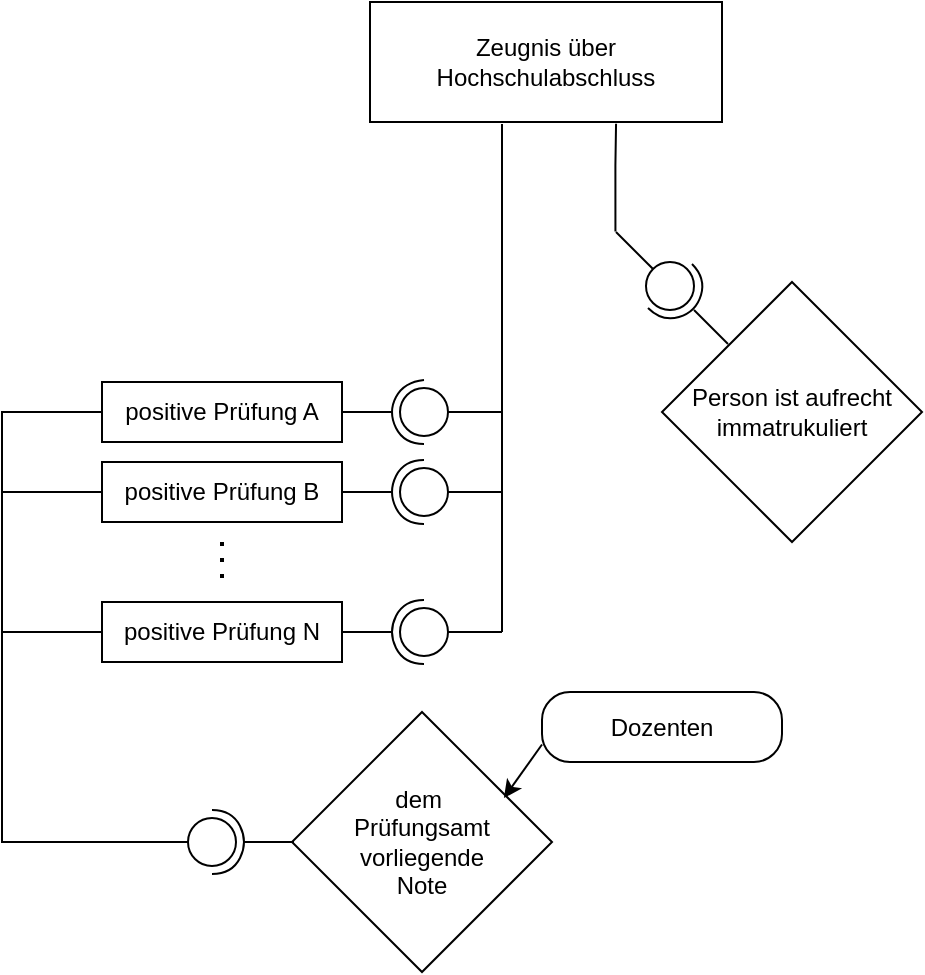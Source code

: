 <mxfile version="26.0.6">
  <diagram name="Page-1" id="w4Br4X8fiHlMywU7zGjp">
    <mxGraphModel dx="1026" dy="692" grid="1" gridSize="10" guides="1" tooltips="1" connect="1" arrows="1" fold="1" page="1" pageScale="1" pageWidth="827" pageHeight="1169" math="0" shadow="0">
      <root>
        <mxCell id="0" />
        <mxCell id="1" parent="0" />
        <mxCell id="FBOawsyxL3B5Fp3eW2MB-1" value="Zeugnis über Hochschulabschluss" style="rounded=0;whiteSpace=wrap;html=1;" parent="1" vertex="1">
          <mxGeometry x="294" y="70" width="176" height="60" as="geometry" />
        </mxCell>
        <mxCell id="FBOawsyxL3B5Fp3eW2MB-3" value="positive Prüfung A" style="rounded=0;whiteSpace=wrap;html=1;" parent="1" vertex="1">
          <mxGeometry x="160" y="260" width="120" height="30" as="geometry" />
        </mxCell>
        <mxCell id="FBOawsyxL3B5Fp3eW2MB-4" value="positive Prüfung B" style="rounded=0;whiteSpace=wrap;html=1;" parent="1" vertex="1">
          <mxGeometry x="160" y="300" width="120" height="30" as="geometry" />
        </mxCell>
        <mxCell id="FBOawsyxL3B5Fp3eW2MB-5" value="positive Prüfung N" style="rounded=0;whiteSpace=wrap;html=1;" parent="1" vertex="1">
          <mxGeometry x="160" y="370" width="120" height="30" as="geometry" />
        </mxCell>
        <mxCell id="FBOawsyxL3B5Fp3eW2MB-6" value="" style="group;resizable=0;cloneable=1;deletable=1;recursiveResize=0;movable=1;treeMoving=0;editable=1;rotatable=1;locked=0;connectable=1;rotation=90;" parent="1" vertex="1" connectable="0">
          <mxGeometry x="304" y="235" width="32" height="80" as="geometry" />
        </mxCell>
        <mxCell id="FBOawsyxL3B5Fp3eW2MB-7" value="" style="endArrow=none;html=1;rounded=0;snapToPoint=0;ignoreEdge=0;movable=0;deletable=0;cloneable=0;anchorPointDirection=1;" parent="FBOawsyxL3B5Fp3eW2MB-6" edge="1">
          <mxGeometry width="50" height="50" relative="1" as="geometry">
            <mxPoint x="-24" y="40" as="sourcePoint" />
            <mxPoint x="1" y="40" as="targetPoint" />
          </mxGeometry>
        </mxCell>
        <mxCell id="FBOawsyxL3B5Fp3eW2MB-8" value="" style="group;resizable=0;expand=0;deletable=0;editable=1;movable=0;rotatable=0;locked=0;connectable=0;recursiveResize=0;container=0;allowArrows=0;cloneable=0;rotation=90;" parent="FBOawsyxL3B5Fp3eW2MB-6" vertex="1" connectable="0">
          <mxGeometry x="-2" y="25" width="32" height="30" as="geometry" />
        </mxCell>
        <mxCell id="FBOawsyxL3B5Fp3eW2MB-9" value="" style="ellipse;whiteSpace=wrap;html=1;strokeWidth=1;resizable=0;movable=0;connectable=0;allowArrows=0;rotatable=0;cloneable=0;deletable=0;part=0;container=0;rotation=90;" parent="FBOawsyxL3B5Fp3eW2MB-8" vertex="1">
          <mxGeometry x="7" y="3" width="24" height="24" as="geometry" />
        </mxCell>
        <mxCell id="FBOawsyxL3B5Fp3eW2MB-10" value="" style="endArrow=none;html=1;rounded=0;curved=1;strokeWidth=1;bendable=0;comic=0;movable=0;cloneable=0;deletable=0;anchorPointDirection=1;fixDash=0;ignoreEdge=0;orthogonalLoop=0;orthogonal=0;arcSize=20;editable=0;" parent="FBOawsyxL3B5Fp3eW2MB-8" edge="1">
          <mxGeometry width="50" height="50" relative="1" as="geometry">
            <mxPoint x="19" y="-1" as="sourcePoint" />
            <mxPoint x="19" y="31" as="targetPoint" />
            <Array as="points">
              <mxPoint x="9" />
              <mxPoint x="1" y="15" />
              <mxPoint x="9" y="31" />
            </Array>
          </mxGeometry>
        </mxCell>
        <mxCell id="FBOawsyxL3B5Fp3eW2MB-11" value="" style="endArrow=none;html=1;rounded=0;entryX=0.5;entryY=0;entryDx=0;entryDy=0;movable=0;cloneable=0;deletable=0;" parent="FBOawsyxL3B5Fp3eW2MB-6" target="FBOawsyxL3B5Fp3eW2MB-8" edge="1">
          <mxGeometry width="50" height="50" relative="1" as="geometry">
            <mxPoint x="56" y="40" as="sourcePoint" />
            <mxPoint x="19" y="80" as="targetPoint" />
          </mxGeometry>
        </mxCell>
        <mxCell id="FBOawsyxL3B5Fp3eW2MB-13" value="" style="group;resizable=0;cloneable=1;deletable=1;recursiveResize=0;movable=1;treeMoving=0;editable=1;rotatable=1;locked=0;connectable=1;rotation=90;" parent="1" vertex="1" connectable="0">
          <mxGeometry x="304" y="275" width="32" height="80" as="geometry" />
        </mxCell>
        <mxCell id="FBOawsyxL3B5Fp3eW2MB-14" value="" style="endArrow=none;html=1;rounded=0;snapToPoint=0;ignoreEdge=0;movable=0;deletable=0;cloneable=0;anchorPointDirection=1;" parent="FBOawsyxL3B5Fp3eW2MB-13" edge="1">
          <mxGeometry width="50" height="50" relative="1" as="geometry">
            <mxPoint x="-24" y="40" as="sourcePoint" />
            <mxPoint x="1" y="40" as="targetPoint" />
          </mxGeometry>
        </mxCell>
        <mxCell id="FBOawsyxL3B5Fp3eW2MB-15" value="" style="group;resizable=0;expand=0;deletable=0;editable=1;movable=0;rotatable=0;locked=0;connectable=0;recursiveResize=0;container=0;allowArrows=0;cloneable=0;rotation=90;" parent="FBOawsyxL3B5Fp3eW2MB-13" vertex="1" connectable="0">
          <mxGeometry x="-2" y="25" width="32" height="30" as="geometry" />
        </mxCell>
        <mxCell id="FBOawsyxL3B5Fp3eW2MB-16" value="" style="ellipse;whiteSpace=wrap;html=1;strokeWidth=1;resizable=0;movable=0;connectable=0;allowArrows=0;rotatable=0;cloneable=0;deletable=0;part=0;container=0;rotation=90;" parent="FBOawsyxL3B5Fp3eW2MB-15" vertex="1">
          <mxGeometry x="7" y="3" width="24" height="24" as="geometry" />
        </mxCell>
        <mxCell id="FBOawsyxL3B5Fp3eW2MB-17" value="" style="endArrow=none;html=1;rounded=0;curved=1;strokeWidth=1;bendable=0;comic=0;movable=0;cloneable=0;deletable=0;anchorPointDirection=1;fixDash=0;ignoreEdge=0;orthogonalLoop=0;orthogonal=0;arcSize=20;editable=0;" parent="FBOawsyxL3B5Fp3eW2MB-15" edge="1">
          <mxGeometry width="50" height="50" relative="1" as="geometry">
            <mxPoint x="19" y="-1" as="sourcePoint" />
            <mxPoint x="19" y="31" as="targetPoint" />
            <Array as="points">
              <mxPoint x="9" y="-1" />
              <mxPoint x="1" y="15" />
              <mxPoint x="9" y="31" />
            </Array>
          </mxGeometry>
        </mxCell>
        <mxCell id="FBOawsyxL3B5Fp3eW2MB-18" value="" style="endArrow=none;html=1;rounded=0;entryX=0.5;entryY=0;entryDx=0;entryDy=0;movable=0;cloneable=0;deletable=0;" parent="FBOawsyxL3B5Fp3eW2MB-13" target="FBOawsyxL3B5Fp3eW2MB-15" edge="1">
          <mxGeometry width="50" height="50" relative="1" as="geometry">
            <mxPoint x="56" y="40" as="sourcePoint" />
            <mxPoint x="19" y="80" as="targetPoint" />
          </mxGeometry>
        </mxCell>
        <mxCell id="FBOawsyxL3B5Fp3eW2MB-20" value="" style="group;resizable=0;cloneable=1;deletable=1;recursiveResize=0;movable=1;treeMoving=0;editable=1;rotatable=1;locked=0;connectable=1;rotation=90;" parent="1" vertex="1" connectable="0">
          <mxGeometry x="304" y="345" width="32" height="80" as="geometry" />
        </mxCell>
        <mxCell id="FBOawsyxL3B5Fp3eW2MB-21" value="" style="endArrow=none;html=1;rounded=0;snapToPoint=0;ignoreEdge=0;movable=0;deletable=0;cloneable=0;anchorPointDirection=1;" parent="FBOawsyxL3B5Fp3eW2MB-20" edge="1">
          <mxGeometry width="50" height="50" relative="1" as="geometry">
            <mxPoint x="-24" y="40" as="sourcePoint" />
            <mxPoint x="1" y="40" as="targetPoint" />
          </mxGeometry>
        </mxCell>
        <mxCell id="FBOawsyxL3B5Fp3eW2MB-22" value="" style="group;resizable=0;expand=0;deletable=0;editable=1;movable=0;rotatable=0;locked=0;connectable=0;recursiveResize=0;container=0;allowArrows=0;cloneable=0;rotation=90;" parent="FBOawsyxL3B5Fp3eW2MB-20" vertex="1" connectable="0">
          <mxGeometry x="-2" y="25" width="32" height="30" as="geometry" />
        </mxCell>
        <mxCell id="FBOawsyxL3B5Fp3eW2MB-23" value="" style="ellipse;whiteSpace=wrap;html=1;strokeWidth=1;resizable=0;movable=0;connectable=0;allowArrows=0;rotatable=0;cloneable=0;deletable=0;part=0;container=0;rotation=90;" parent="FBOawsyxL3B5Fp3eW2MB-22" vertex="1">
          <mxGeometry x="7" y="3" width="24" height="24" as="geometry" />
        </mxCell>
        <mxCell id="FBOawsyxL3B5Fp3eW2MB-24" value="" style="endArrow=none;html=1;rounded=0;curved=1;strokeWidth=1;bendable=0;comic=0;movable=0;cloneable=0;deletable=0;anchorPointDirection=1;fixDash=0;ignoreEdge=0;orthogonalLoop=0;orthogonal=0;arcSize=20;editable=0;" parent="FBOawsyxL3B5Fp3eW2MB-22" edge="1">
          <mxGeometry width="50" height="50" relative="1" as="geometry">
            <mxPoint x="19" y="-1" as="sourcePoint" />
            <mxPoint x="19" y="31" as="targetPoint" />
            <Array as="points">
              <mxPoint x="9" y="-1" />
              <mxPoint x="1" y="15" />
              <mxPoint x="9" y="31" />
            </Array>
          </mxGeometry>
        </mxCell>
        <mxCell id="FBOawsyxL3B5Fp3eW2MB-25" value="" style="endArrow=none;html=1;rounded=0;entryX=0.5;entryY=0;entryDx=0;entryDy=0;movable=0;cloneable=0;deletable=0;" parent="FBOawsyxL3B5Fp3eW2MB-20" target="FBOawsyxL3B5Fp3eW2MB-22" edge="1">
          <mxGeometry width="50" height="50" relative="1" as="geometry">
            <mxPoint x="56" y="40" as="sourcePoint" />
            <mxPoint x="19" y="80" as="targetPoint" />
          </mxGeometry>
        </mxCell>
        <mxCell id="FBOawsyxL3B5Fp3eW2MB-27" value="" style="endArrow=none;dashed=1;html=1;dashPattern=1 3;strokeWidth=2;rounded=0;" parent="1" edge="1">
          <mxGeometry width="50" height="50" relative="1" as="geometry">
            <mxPoint x="220" y="340" as="sourcePoint" />
            <mxPoint x="220" y="360" as="targetPoint" />
          </mxGeometry>
        </mxCell>
        <mxCell id="FBOawsyxL3B5Fp3eW2MB-28" value="dem&amp;nbsp;&lt;div&gt;Prüfungsamt vorliegende&lt;div&gt;Note&lt;/div&gt;&lt;/div&gt;" style="rhombus;whiteSpace=wrap;html=1;" parent="1" vertex="1">
          <mxGeometry x="255" y="425.0" width="130" height="130" as="geometry" />
        </mxCell>
        <mxCell id="FBOawsyxL3B5Fp3eW2MB-36" style="edgeStyle=orthogonalEdgeStyle;rounded=0;orthogonalLoop=1;jettySize=auto;html=1;entryX=0;entryY=0.5;entryDx=0;entryDy=0;endArrow=none;endFill=0;" parent="1" source="FBOawsyxL3B5Fp3eW2MB-30" target="FBOawsyxL3B5Fp3eW2MB-3" edge="1">
          <mxGeometry relative="1" as="geometry">
            <Array as="points">
              <mxPoint x="110" y="490" />
              <mxPoint x="110" y="275" />
            </Array>
          </mxGeometry>
        </mxCell>
        <mxCell id="FBOawsyxL3B5Fp3eW2MB-30" value="" style="group;resizable=0;cloneable=1;deletable=1;recursiveResize=0;movable=1;treeMoving=0;editable=1;rotatable=1;locked=0;connectable=1;rotation=-90;" parent="1" vertex="1" connectable="0">
          <mxGeometry x="200" y="450" width="32" height="80" as="geometry" />
        </mxCell>
        <mxCell id="FBOawsyxL3B5Fp3eW2MB-31" value="" style="endArrow=none;html=1;rounded=0;snapToPoint=0;ignoreEdge=0;movable=0;deletable=0;cloneable=0;anchorPointDirection=1;" parent="FBOawsyxL3B5Fp3eW2MB-30" edge="1">
          <mxGeometry width="50" height="50" relative="1" as="geometry">
            <mxPoint x="56" y="40" as="sourcePoint" />
            <mxPoint x="31" y="40" as="targetPoint" />
          </mxGeometry>
        </mxCell>
        <mxCell id="FBOawsyxL3B5Fp3eW2MB-32" value="" style="group;resizable=0;expand=0;deletable=0;editable=1;movable=0;rotatable=0;locked=0;connectable=0;recursiveResize=0;container=0;allowArrows=0;cloneable=0;rotation=-90;" parent="FBOawsyxL3B5Fp3eW2MB-30" vertex="1" connectable="0">
          <mxGeometry x="2" y="25" width="32" height="30" as="geometry" />
        </mxCell>
        <mxCell id="FBOawsyxL3B5Fp3eW2MB-33" value="" style="ellipse;whiteSpace=wrap;html=1;strokeWidth=1;resizable=0;movable=0;connectable=0;allowArrows=0;rotatable=0;cloneable=0;deletable=0;part=0;container=0;rotation=-90;" parent="FBOawsyxL3B5Fp3eW2MB-32" vertex="1">
          <mxGeometry x="1" y="3" width="24" height="24" as="geometry" />
        </mxCell>
        <mxCell id="FBOawsyxL3B5Fp3eW2MB-34" value="" style="endArrow=none;html=1;rounded=0;curved=1;strokeWidth=1;bendable=0;comic=0;movable=0;cloneable=0;deletable=0;anchorPointDirection=1;fixDash=0;ignoreEdge=0;orthogonalLoop=0;orthogonal=0;arcSize=20;editable=0;" parent="FBOawsyxL3B5Fp3eW2MB-32" edge="1">
          <mxGeometry width="50" height="50" relative="1" as="geometry">
            <mxPoint x="13" y="31" as="sourcePoint" />
            <mxPoint x="13" y="-1" as="targetPoint" />
            <Array as="points">
              <mxPoint x="23" y="31" />
              <mxPoint x="31" y="15" />
              <mxPoint x="23" y="-1" />
            </Array>
          </mxGeometry>
        </mxCell>
        <mxCell id="FBOawsyxL3B5Fp3eW2MB-35" value="" style="endArrow=none;html=1;rounded=0;entryX=0.5;entryY=0;entryDx=0;entryDy=0;movable=0;cloneable=0;deletable=0;" parent="FBOawsyxL3B5Fp3eW2MB-30" target="FBOawsyxL3B5Fp3eW2MB-32" edge="1">
          <mxGeometry width="50" height="50" relative="1" as="geometry">
            <mxPoint x="-24" y="40" as="sourcePoint" />
            <mxPoint x="13" as="targetPoint" />
          </mxGeometry>
        </mxCell>
        <mxCell id="FBOawsyxL3B5Fp3eW2MB-37" value="" style="endArrow=none;html=1;rounded=0;entryX=0;entryY=0.5;entryDx=0;entryDy=0;" parent="1" target="FBOawsyxL3B5Fp3eW2MB-4" edge="1">
          <mxGeometry width="50" height="50" relative="1" as="geometry">
            <mxPoint x="110" y="315" as="sourcePoint" />
            <mxPoint x="440" y="330" as="targetPoint" />
          </mxGeometry>
        </mxCell>
        <mxCell id="FBOawsyxL3B5Fp3eW2MB-38" style="edgeStyle=orthogonalEdgeStyle;rounded=0;orthogonalLoop=1;jettySize=auto;html=1;exitX=0.5;exitY=0;exitDx=0;exitDy=0;entryX=0.375;entryY=1.017;entryDx=0;entryDy=0;entryPerimeter=0;endArrow=none;endFill=0;" parent="1" source="FBOawsyxL3B5Fp3eW2MB-20" target="FBOawsyxL3B5Fp3eW2MB-1" edge="1">
          <mxGeometry relative="1" as="geometry">
            <Array as="points">
              <mxPoint x="360" y="320" />
              <mxPoint x="360" y="320" />
            </Array>
          </mxGeometry>
        </mxCell>
        <mxCell id="FBOawsyxL3B5Fp3eW2MB-39" value="" style="endArrow=none;html=1;rounded=0;exitX=0;exitY=0.5;exitDx=0;exitDy=0;" parent="1" source="FBOawsyxL3B5Fp3eW2MB-5" edge="1">
          <mxGeometry width="50" height="50" relative="1" as="geometry">
            <mxPoint x="390" y="380" as="sourcePoint" />
            <mxPoint x="110" y="385" as="targetPoint" />
          </mxGeometry>
        </mxCell>
        <mxCell id="FBOawsyxL3B5Fp3eW2MB-41" value="Person ist aufrecht immatrukuliert" style="rhombus;whiteSpace=wrap;html=1;" parent="1" vertex="1">
          <mxGeometry x="440" y="210.0" width="130" height="130" as="geometry" />
        </mxCell>
        <mxCell id="FBOawsyxL3B5Fp3eW2MB-42" value="" style="group;resizable=0;cloneable=1;deletable=1;recursiveResize=0;movable=1;treeMoving=0;editable=1;rotatable=1;locked=0;connectable=1;rotation=-45;" parent="1" vertex="1" connectable="0">
          <mxGeometry x="429" y="173" width="32" height="80" as="geometry" />
        </mxCell>
        <mxCell id="FBOawsyxL3B5Fp3eW2MB-43" value="" style="endArrow=none;html=1;rounded=0;snapToPoint=0;ignoreEdge=0;movable=0;deletable=0;cloneable=0;anchorPointDirection=1;" parent="FBOawsyxL3B5Fp3eW2MB-42" edge="1">
          <mxGeometry width="50" height="50" relative="1" as="geometry">
            <mxPoint x="44" y="68" as="sourcePoint" />
            <mxPoint x="27" y="51" as="targetPoint" />
          </mxGeometry>
        </mxCell>
        <mxCell id="FBOawsyxL3B5Fp3eW2MB-44" value="" style="group;resizable=0;expand=0;deletable=0;editable=1;movable=0;rotatable=0;locked=0;connectable=0;recursiveResize=0;container=0;allowArrows=0;cloneable=0;rotation=-45;" parent="FBOawsyxL3B5Fp3eW2MB-42" vertex="1" connectable="0">
          <mxGeometry x="1" y="26" width="32" height="30" as="geometry" />
        </mxCell>
        <mxCell id="FBOawsyxL3B5Fp3eW2MB-45" value="" style="ellipse;whiteSpace=wrap;html=1;strokeWidth=1;resizable=0;movable=0;connectable=0;allowArrows=0;rotatable=0;cloneable=0;deletable=0;part=0;container=0;rotation=-45;" parent="FBOawsyxL3B5Fp3eW2MB-44" vertex="1">
          <mxGeometry x="2" y="1" width="24" height="24" as="geometry" />
        </mxCell>
        <mxCell id="FBOawsyxL3B5Fp3eW2MB-46" value="" style="endArrow=none;html=1;rounded=0;curved=1;strokeWidth=1;bendable=0;comic=0;movable=0;cloneable=0;deletable=0;anchorPointDirection=1;fixDash=0;ignoreEdge=0;orthogonalLoop=0;orthogonal=0;arcSize=20;editable=0;" parent="FBOawsyxL3B5Fp3eW2MB-44" edge="1">
          <mxGeometry width="50" height="50" relative="1" as="geometry">
            <mxPoint x="3" y="24" as="sourcePoint" />
            <mxPoint x="25" y="2" as="targetPoint" />
            <Array as="points">
              <mxPoint x="10" y="31" />
              <mxPoint x="27" y="26" />
              <mxPoint x="32" y="9" />
            </Array>
          </mxGeometry>
        </mxCell>
        <mxCell id="FBOawsyxL3B5Fp3eW2MB-47" value="" style="endArrow=none;html=1;rounded=0;entryX=0.5;entryY=0;entryDx=0;entryDy=0;movable=0;cloneable=0;deletable=0;" parent="FBOawsyxL3B5Fp3eW2MB-42" target="FBOawsyxL3B5Fp3eW2MB-44" edge="1">
          <mxGeometry width="50" height="50" relative="1" as="geometry">
            <mxPoint x="-12" y="12" as="sourcePoint" />
            <mxPoint x="42" y="10" as="targetPoint" />
          </mxGeometry>
        </mxCell>
        <mxCell id="FBOawsyxL3B5Fp3eW2MB-49" style="edgeStyle=orthogonalEdgeStyle;rounded=0;orthogonalLoop=1;jettySize=auto;html=1;exitX=0.5;exitY=0;exitDx=0;exitDy=0;entryX=0.699;entryY=1.014;entryDx=0;entryDy=0;entryPerimeter=0;endArrow=none;endFill=0;" parent="1" source="FBOawsyxL3B5Fp3eW2MB-42" target="FBOawsyxL3B5Fp3eW2MB-1" edge="1">
          <mxGeometry relative="1" as="geometry" />
        </mxCell>
        <mxCell id="RRx6BCsMKekqrzaxBxrb-1" value="Dozenten" style="rounded=1;whiteSpace=wrap;html=1;arcSize=40;" vertex="1" parent="1">
          <mxGeometry x="380" y="415.0" width="120" height="35" as="geometry" />
        </mxCell>
        <mxCell id="RRx6BCsMKekqrzaxBxrb-2" style="rounded=0;orthogonalLoop=1;jettySize=auto;html=1;exitX=0;exitY=0.75;exitDx=0;exitDy=0;entryX=0.815;entryY=0.331;entryDx=0;entryDy=0;entryPerimeter=0;" edge="1" parent="1" source="RRx6BCsMKekqrzaxBxrb-1" target="FBOawsyxL3B5Fp3eW2MB-28">
          <mxGeometry relative="1" as="geometry" />
        </mxCell>
      </root>
    </mxGraphModel>
  </diagram>
</mxfile>
